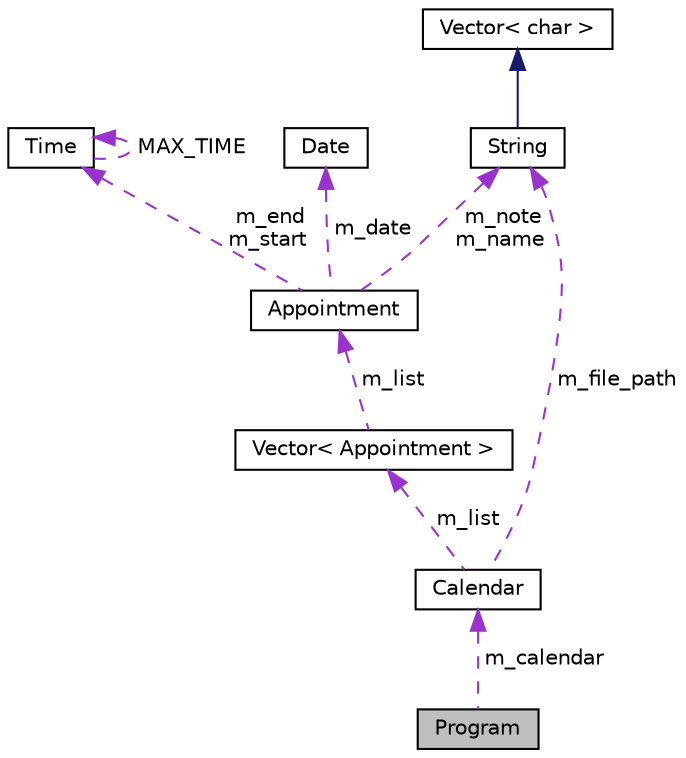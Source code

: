 digraph "Program"
{
  edge [fontname="Helvetica",fontsize="10",labelfontname="Helvetica",labelfontsize="10"];
  node [fontname="Helvetica",fontsize="10",shape=record];
  Node1 [label="Program",height=0.2,width=0.4,color="black", fillcolor="grey75", style="filled", fontcolor="black"];
  Node2 -> Node1 [dir="back",color="darkorchid3",fontsize="10",style="dashed",label=" m_calendar" ,fontname="Helvetica"];
  Node2 [label="Calendar",height=0.2,width=0.4,color="black", fillcolor="white", style="filled",URL="$classCalendar.html"];
  Node3 -> Node2 [dir="back",color="darkorchid3",fontsize="10",style="dashed",label=" m_file_path" ,fontname="Helvetica"];
  Node3 [label="String",height=0.2,width=0.4,color="black", fillcolor="white", style="filled",URL="$classString.html"];
  Node4 -> Node3 [dir="back",color="midnightblue",fontsize="10",style="solid",fontname="Helvetica"];
  Node4 [label="Vector\< char \>",height=0.2,width=0.4,color="black", fillcolor="white", style="filled",URL="$classVector.html"];
  Node5 -> Node2 [dir="back",color="darkorchid3",fontsize="10",style="dashed",label=" m_list" ,fontname="Helvetica"];
  Node5 [label="Vector\< Appointment \>",height=0.2,width=0.4,color="black", fillcolor="white", style="filled",URL="$classVector.html"];
  Node6 -> Node5 [dir="back",color="darkorchid3",fontsize="10",style="dashed",label=" m_list" ,fontname="Helvetica"];
  Node6 [label="Appointment",height=0.2,width=0.4,color="black", fillcolor="white", style="filled",URL="$classAppointment.html"];
  Node3 -> Node6 [dir="back",color="darkorchid3",fontsize="10",style="dashed",label=" m_note\nm_name" ,fontname="Helvetica"];
  Node7 -> Node6 [dir="back",color="darkorchid3",fontsize="10",style="dashed",label=" m_end\nm_start" ,fontname="Helvetica"];
  Node7 [label="Time",height=0.2,width=0.4,color="black", fillcolor="white", style="filled",URL="$classTime.html"];
  Node7 -> Node7 [dir="back",color="darkorchid3",fontsize="10",style="dashed",label=" MAX_TIME" ,fontname="Helvetica"];
  Node8 -> Node6 [dir="back",color="darkorchid3",fontsize="10",style="dashed",label=" m_date" ,fontname="Helvetica"];
  Node8 [label="Date",height=0.2,width=0.4,color="black", fillcolor="white", style="filled",URL="$classDate.html"];
}
